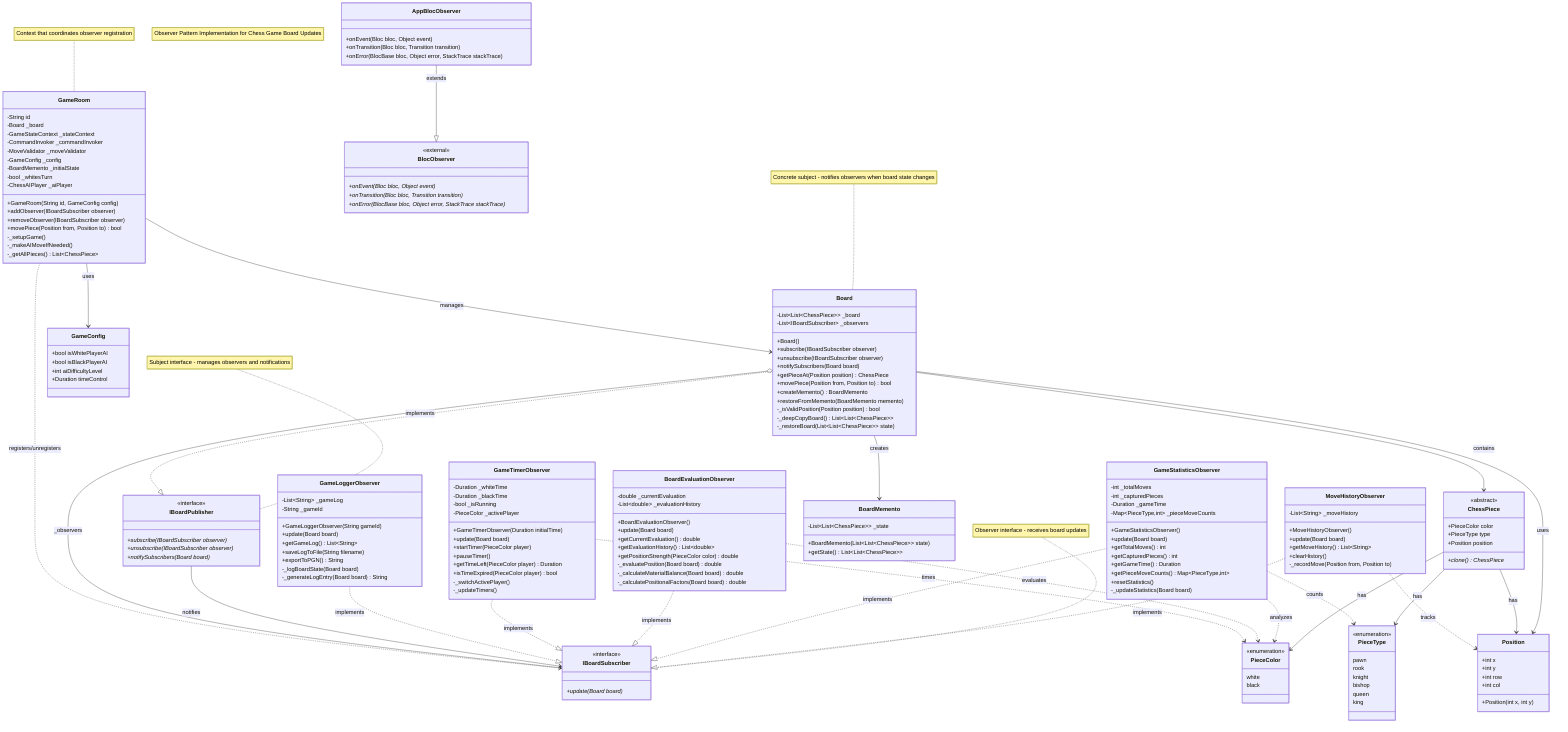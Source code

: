 classDiagram
    note "Observer Pattern Implementation for Chess Game Board Updates"
    
    %% Observer Interface (Subscriber)
    class IBoardSubscriber {
        <<interface>>
        +update(Board board)*
    }
    
    %% Subject Interface (Publisher)
    class IBoardPublisher {
        <<interface>>
        +subscribe(IBoardSubscriber observer)*
        +unsubscribe(IBoardSubscriber observer)*
        +notifySubscribers(Board board)*
    }
    
    %% Concrete Subject
    class Board {
        -List~List~ChessPiece~~ _board
        -List~IBoardSubscriber~ _observers
        +Board()
        +subscribe(IBoardSubscriber observer)
        +unsubscribe(IBoardSubscriber observer)
        +notifySubscribers(Board board)
        +getPieceAt(Position position) ChessPiece
        +movePiece(Position from, Position to) bool
        +createMemento() BoardMemento
        +restoreFromMemento(BoardMemento memento)
        -_isValidPosition(Position position) bool
        -_deepCopyBoard() List~List~ChessPiece~~
        -_restoreBoard(List~List~ChessPiece~~ state)
    }
    
    %% Context Class that manages observers
    class GameRoom {
        -String id
        -Board _board
        -GameStateContext _stateContext
        -CommandInvoker _commandInvoker
        -MoveValidator _moveValidator
        -GameConfig _config
        -BoardMemento _initialState
        -bool _whitesTurn
        -ChessAIPlayer _aiPlayer
        +GameRoom(String id, GameConfig config)
        +addObserver(IBoardSubscriber observer)
        +removeObserver(IBoardSubscriber observer)
        +movePiece(Position from, Position to) bool
        -_setupGame()
        -_makeAIMoveIfNeeded()
        -_getAllPieces() List~ChessPiece~
    }
    
    %% Concrete Observers (Examples that could implement the interface)
    class MoveHistoryObserver {
        -List~String~ _moveHistory
        +MoveHistoryObserver()
        +update(Board board)
        +getMoveHistory() List~String~
        +clearHistory()
        -_recordMove(Position from, Position to)
    }
    
    class GameStatisticsObserver {
        -int _totalMoves
        -int _capturedPieces
        -Duration _gameTime
        -Map~PieceType,int~ _pieceMoveCounts
        +GameStatisticsObserver()
        +update(Board board)
        +getTotalMoves() int
        +getCapturedPieces() int
        +getGameTime() Duration
        +getPieceMoveCounts() Map~PieceType,int~
        +resetStatistics()
        -_updateStatistics(Board board)
    }
    
    class BoardEvaluationObserver {
        -double _currentEvaluation
        -List~double~ _evaluationHistory
        +BoardEvaluationObserver()
        +update(Board board)
        +getCurrentEvaluation() double
        +getEvaluationHistory() List~double~
        +getPositionStrength(PieceColor color) double
        -_evaluatePosition(Board board) double
        -_calculateMaterialBalance(Board board) double
        -_calculatePositionalFactors(Board board) double
    }
    
    class GameTimerObserver {
        -Duration _whiteTime
        -Duration _blackTime
        -bool _isRunning
        -PieceColor _activePlayer
        +GameTimerObserver(Duration initialTime)
        +update(Board board)
        +startTimer(PieceColor player)
        +pauseTimer()
        +getTimeLeft(PieceColor player) Duration
        +isTimeExpired(PieceColor player) bool
        -_switchActivePlayer()
        -_updateTimers()
    }
    
    class GameLoggerObserver {
        -List~String~ _gameLog
        -String _gameId
        +GameLoggerObserver(String gameId)
        +update(Board board)
        +getGameLog() List~String~
        +saveLogToFile(String filename)
        +exportToPGN() String
        -_logBoardState(Board board)
        -_generateLogEntry(Board board) String
    }
    
    %% Flutter BLoC Observer (External)
    class AppBlocObserver {
        +onEvent(Bloc bloc, Object event)
        +onTransition(Bloc bloc, Transition transition)
        +onError(BlocBase bloc, Object error, StackTrace stackTrace)
    }
    
    class BlocObserver {
        <<external>>
        +onEvent(Bloc bloc, Object event)*
        +onTransition(Bloc bloc, Transition transition)*
        +onError(BlocBase bloc, Object error, StackTrace stackTrace)*
    }
    
    %% Supporting Classes
    class BoardMemento {
        -List~List~ChessPiece~~ _state
        +BoardMemento(List~List~ChessPiece~~ state)
        +getState() List~List~ChessPiece~~
    }
    
    class Position {
        +int x
        +int y
        +int row
        +int col
        +Position(int x, int y)
    }
    
    class ChessPiece {
        <<abstract>>
        +PieceColor color
        +PieceType type
        +Position position
        +clone() ChessPiece*
    }
    
    class PieceColor {
        <<enumeration>>
        white
        black
    }
    
    class PieceType {
        <<enumeration>>
        pawn
        rook
        knight
        bishop
        queen
        king
    }
    
    class GameConfig {
        +bool isWhitePlayerAI
        +bool isBlackPlayerAI
        +int aiDifficultyLevel
        +Duration timeControl
    }
    
    %% Observer Pattern Relationships
    Board ..|> IBoardPublisher : implements
    MoveHistoryObserver ..|> IBoardSubscriber : implements
    GameStatisticsObserver ..|> IBoardSubscriber : implements
    BoardEvaluationObserver ..|> IBoardSubscriber : implements
    GameTimerObserver ..|> IBoardSubscriber : implements
    GameLoggerObserver ..|> IBoardSubscriber : implements
    
    %% Subject-Observer relationship
    IBoardPublisher --> IBoardSubscriber : notifies
    Board o-- IBoardSubscriber : _observers
    
    %% Context relationships
    GameRoom --> Board : manages
    GameRoom ..> IBoardSubscriber : registers/unregisters
    
    %% Supporting relationships
    Board --> BoardMemento : creates
    Board --> ChessPiece : contains
    Board --> Position : uses
    GameRoom --> GameConfig : uses
    ChessPiece --> Position : has
    ChessPiece --> PieceColor : has
    ChessPiece --> PieceType : has
    
    %% Observer data dependencies
    MoveHistoryObserver ..> Position : tracks
    GameStatisticsObserver ..> PieceType : counts
    GameStatisticsObserver ..> PieceColor : analyzes
    BoardEvaluationObserver ..> PieceColor : evaluates
    GameTimerObserver ..> PieceColor : times
    
    %% BLoC Observer (separate pattern)
    AppBlocObserver --|> BlocObserver : extends
    
    %% Pattern Notes
    note for IBoardSubscriber "Observer interface - receives board updates"
    note for IBoardPublisher "Subject interface - manages observers and notifications"
    note for Board "Concrete subject - notifies observers when board state changes"
    note for GameRoom "Context that coordinates observer registration"